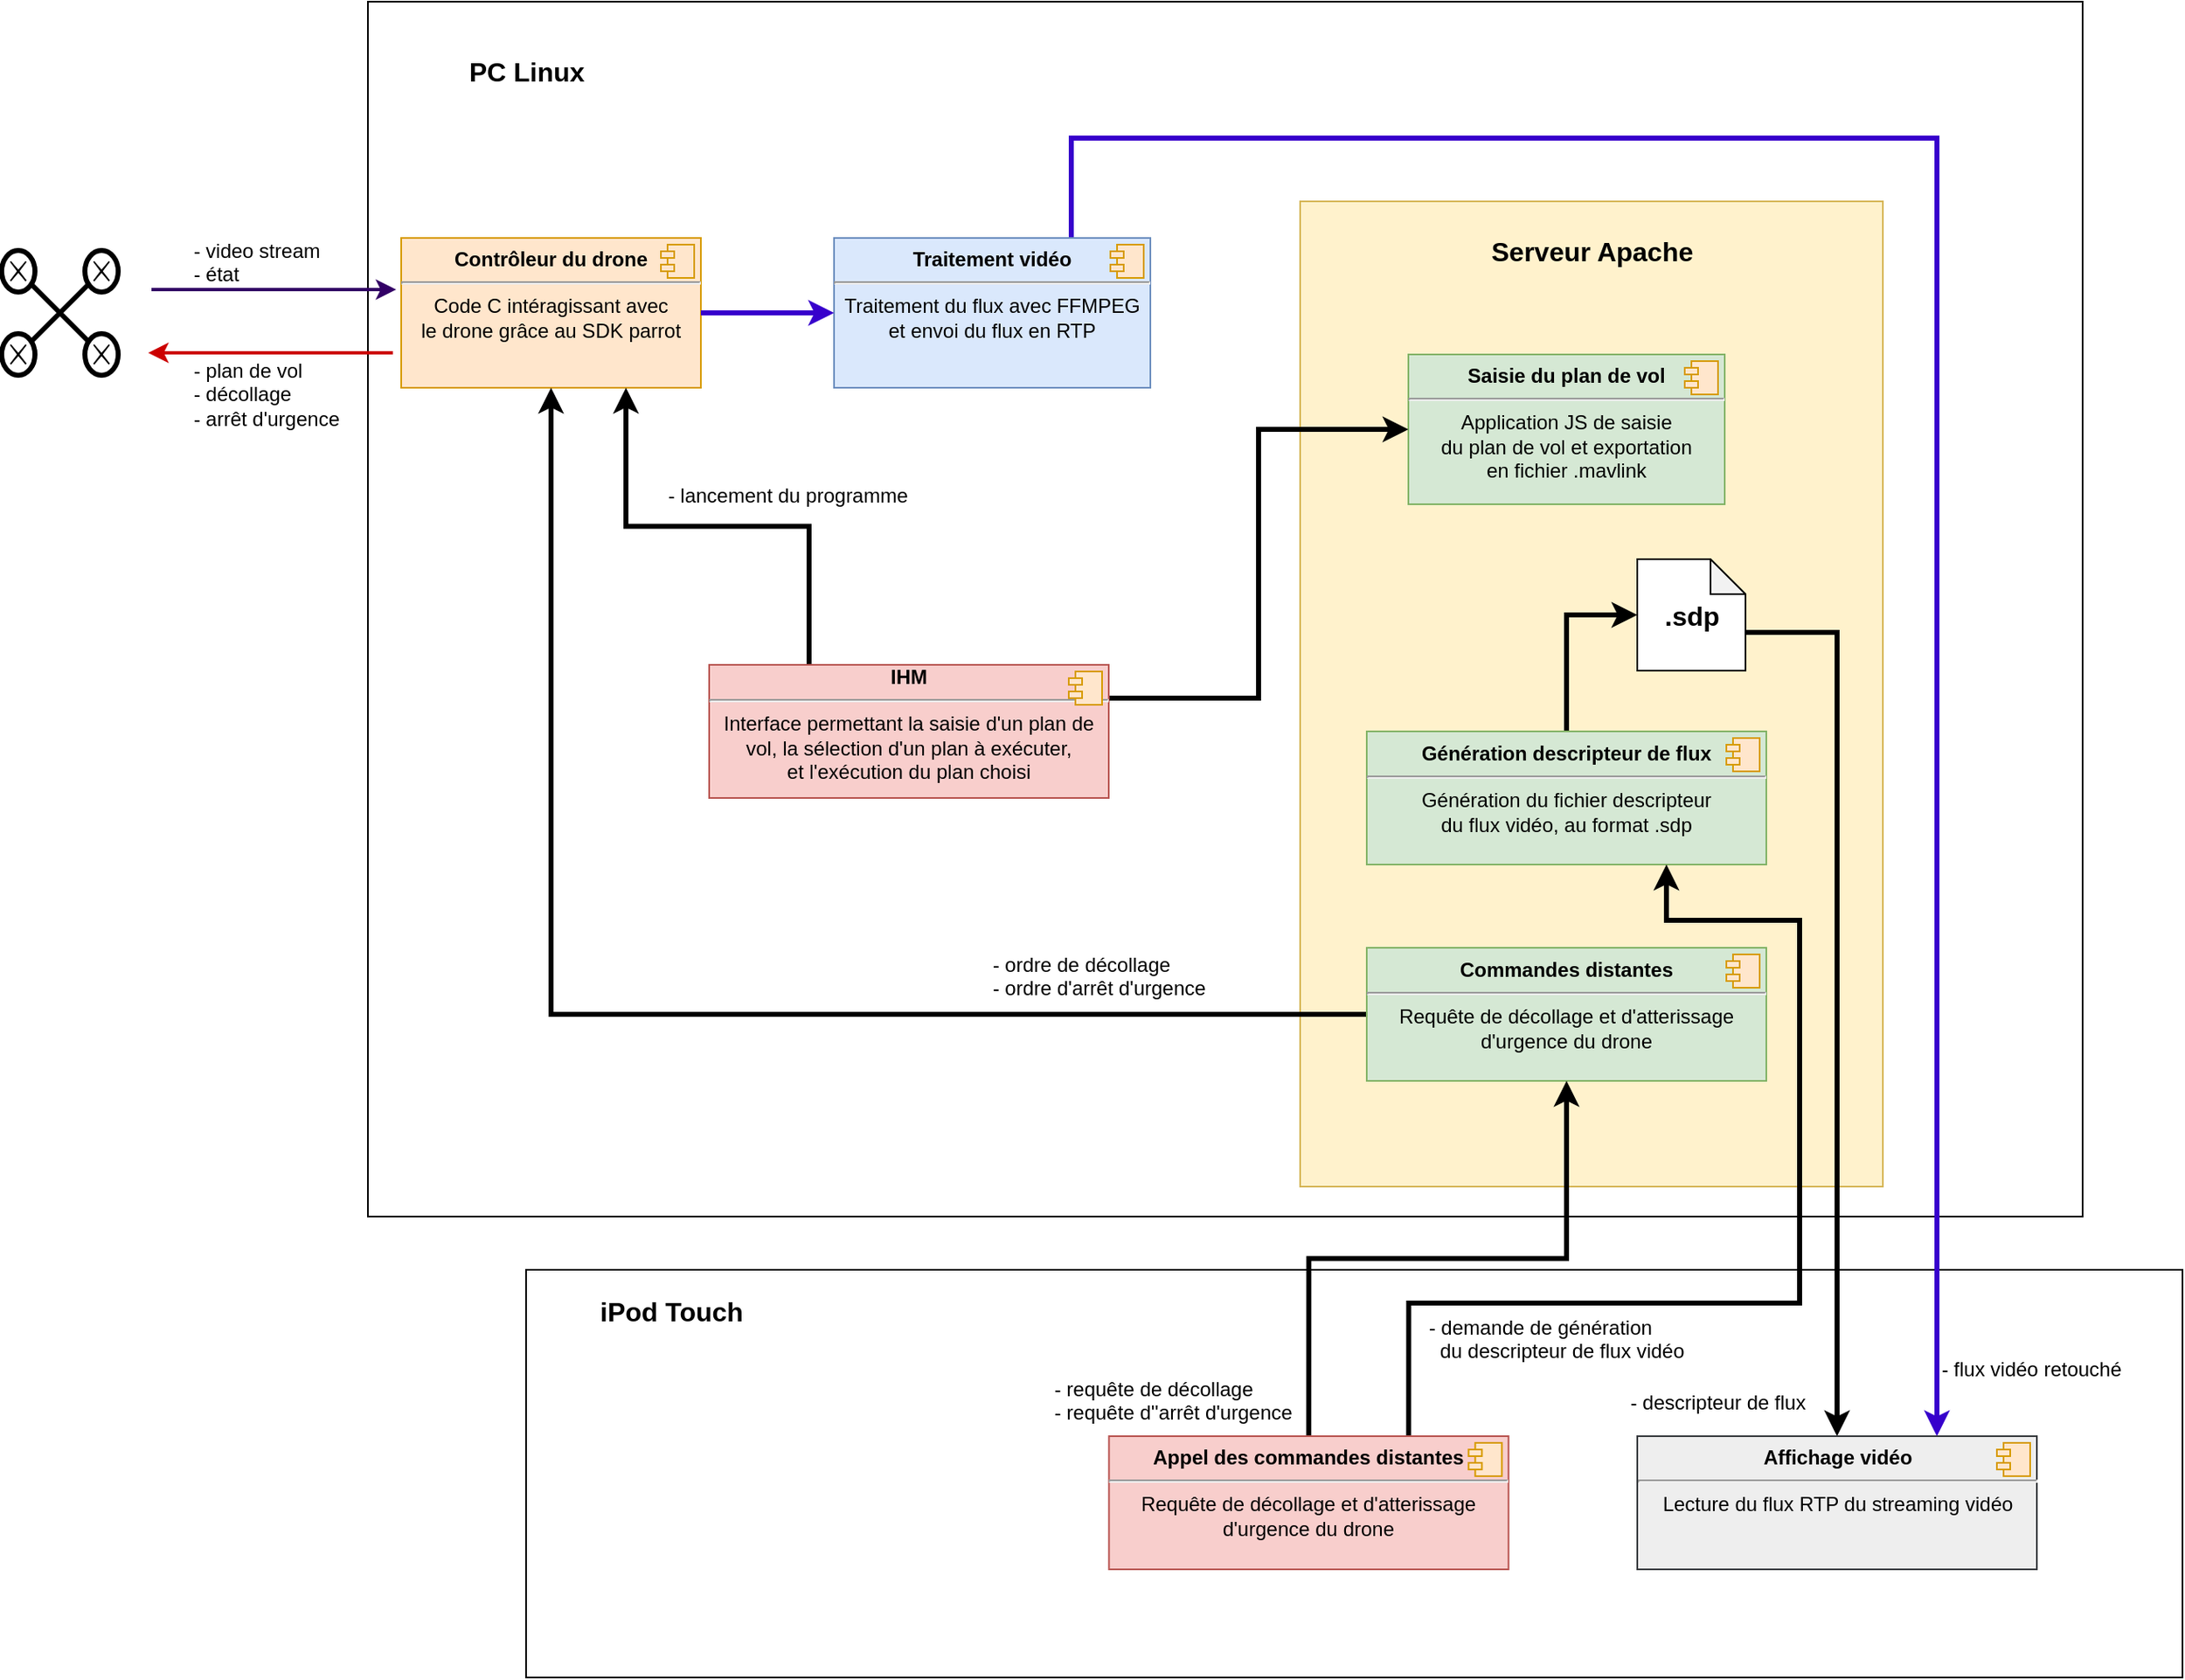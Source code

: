 <mxfile version="10.6.5" type="device"><diagram id="UXq77EIQPH5moOWnhuZ9" name="Page-1"><mxGraphModel dx="1550" dy="2094" grid="1" gridSize="10" guides="1" tooltips="1" connect="1" arrows="1" fold="1" page="1" pageScale="1" pageWidth="850" pageHeight="1100" math="0" shadow="0"><root><mxCell id="0"/><mxCell id="1" parent="0"/><mxCell id="cVz30IGe0pyDaekU_Ifo-68" value="" style="rounded=0;whiteSpace=wrap;html=1;" vertex="1" parent="1"><mxGeometry x="270" y="-62" width="1030" height="730" as="geometry"/></mxCell><mxCell id="cVz30IGe0pyDaekU_Ifo-66" value="" style="rounded=0;whiteSpace=wrap;html=1;" vertex="1" parent="1"><mxGeometry x="365" y="700" width="995" height="245" as="geometry"/></mxCell><mxCell id="cVz30IGe0pyDaekU_Ifo-31" value="" style="rounded=0;whiteSpace=wrap;html=1;fillColor=#fff2cc;strokeColor=#d6b656;" vertex="1" parent="1"><mxGeometry x="830" y="58" width="350" height="592" as="geometry"/></mxCell><mxCell id="cVz30IGe0pyDaekU_Ifo-1" value="&lt;p style=&quot;margin: 0px ; margin-top: 6px ; text-align: center&quot;&gt;&lt;b&gt;Contrôleur du drone&lt;br&gt;&lt;/b&gt;&lt;/p&gt;&lt;hr&gt;&lt;div align=&quot;center&quot;&gt;Code C intéragissant avec &lt;br&gt;&lt;/div&gt;&lt;div align=&quot;center&quot;&gt;le drone grâce au SDK parrot&lt;br&gt;&lt;/div&gt;" style="align=left;overflow=fill;html=1;fillColor=#ffe6cc;strokeColor=#d79b00;" vertex="1" parent="1"><mxGeometry x="290" y="80" width="180" height="90" as="geometry"/></mxCell><mxCell id="cVz30IGe0pyDaekU_Ifo-2" value="" style="shape=component;jettyWidth=8;jettyHeight=4;fillColor=#ffe6cc;strokeColor=#d79b00;" vertex="1" parent="cVz30IGe0pyDaekU_Ifo-1"><mxGeometry x="1" width="20" height="20" relative="1" as="geometry"><mxPoint x="-24" y="4" as="offset"/></mxGeometry></mxCell><mxCell id="cVz30IGe0pyDaekU_Ifo-3" value="" style="shape=umlDestroy;whiteSpace=wrap;html=1;strokeWidth=3;" vertex="1" parent="1"><mxGeometry x="60" y="100" width="50" height="50" as="geometry"/></mxCell><mxCell id="cVz30IGe0pyDaekU_Ifo-5" value="" style="shape=mxgraph.bpmn.shape;html=1;verticalLabelPosition=bottom;labelBackgroundColor=#ffffff;verticalAlign=top;align=center;perimeter=ellipsePerimeter;outlineConnect=0;outline=end;symbol=cancel;" vertex="1" parent="1"><mxGeometry x="50" y="87.5" width="20" height="25" as="geometry"/></mxCell><mxCell id="cVz30IGe0pyDaekU_Ifo-6" value="" style="shape=mxgraph.bpmn.shape;html=1;verticalLabelPosition=bottom;labelBackgroundColor=#ffffff;verticalAlign=top;align=center;perimeter=ellipsePerimeter;outlineConnect=0;outline=end;symbol=cancel;" vertex="1" parent="1"><mxGeometry x="100" y="87.5" width="20" height="25" as="geometry"/></mxCell><mxCell id="cVz30IGe0pyDaekU_Ifo-7" value="" style="shape=mxgraph.bpmn.shape;html=1;verticalLabelPosition=bottom;labelBackgroundColor=#ffffff;verticalAlign=top;align=center;perimeter=ellipsePerimeter;outlineConnect=0;outline=end;symbol=cancel;" vertex="1" parent="1"><mxGeometry x="50" y="137.5" width="20" height="25" as="geometry"/></mxCell><mxCell id="cVz30IGe0pyDaekU_Ifo-8" value="" style="shape=mxgraph.bpmn.shape;html=1;verticalLabelPosition=bottom;labelBackgroundColor=#ffffff;verticalAlign=top;align=center;perimeter=ellipsePerimeter;outlineConnect=0;outline=end;symbol=cancel;" vertex="1" parent="1"><mxGeometry x="100" y="137.5" width="20" height="25" as="geometry"/></mxCell><mxCell id="cVz30IGe0pyDaekU_Ifo-10" value="" style="endArrow=classic;html=1;strokeWidth=2;strokeColor=#330066;" edge="1" parent="1"><mxGeometry width="50" height="50" relative="1" as="geometry"><mxPoint x="140" y="111" as="sourcePoint"/><mxPoint x="287" y="111" as="targetPoint"/></mxGeometry></mxCell><mxCell id="cVz30IGe0pyDaekU_Ifo-11" value="" style="endArrow=classic;html=1;entryX=-0.017;entryY=0.344;entryDx=0;entryDy=0;entryPerimeter=0;strokeColor=#CC0000;strokeWidth=2;" edge="1" parent="1"><mxGeometry width="50" height="50" relative="1" as="geometry"><mxPoint x="285" y="149" as="sourcePoint"/><mxPoint x="138" y="149" as="targetPoint"/></mxGeometry></mxCell><mxCell id="cVz30IGe0pyDaekU_Ifo-12" value="&lt;div&gt;&amp;nbsp;- video stream&lt;/div&gt;&lt;div&gt;&amp;nbsp;- état&lt;br&gt;&lt;/div&gt;" style="text;html=1;resizable=0;points=[];autosize=1;align=left;verticalAlign=top;spacingTop=-4;" vertex="1" parent="1"><mxGeometry x="160" y="78" width="100" height="30" as="geometry"/></mxCell><mxCell id="cVz30IGe0pyDaekU_Ifo-13" value="&lt;div&gt;&amp;nbsp;- plan de vol&lt;/div&gt;&lt;div&gt;&amp;nbsp;- décollage&lt;/div&gt;&lt;div&gt;&amp;nbsp;- arrêt d'urgence&lt;/div&gt;&lt;div&gt;&lt;br&gt;&lt;/div&gt;" style="text;html=1;resizable=0;points=[];autosize=1;align=left;verticalAlign=top;spacingTop=-4;" vertex="1" parent="1"><mxGeometry x="160" y="149.5" width="110" height="60" as="geometry"/></mxCell><mxCell id="cVz30IGe0pyDaekU_Ifo-51" style="edgeStyle=orthogonalEdgeStyle;rounded=0;orthogonalLoop=1;jettySize=auto;html=1;exitX=0.75;exitY=0;exitDx=0;exitDy=0;entryX=0.75;entryY=0;entryDx=0;entryDy=0;strokeColor=#3700CC;strokeWidth=3;fillColor=#6a00ff;" edge="1" parent="1" source="cVz30IGe0pyDaekU_Ifo-16" target="cVz30IGe0pyDaekU_Ifo-39"><mxGeometry relative="1" as="geometry"><Array as="points"><mxPoint x="692" y="20"/><mxPoint x="1212" y="20"/></Array></mxGeometry></mxCell><mxCell id="cVz30IGe0pyDaekU_Ifo-16" value="&lt;p style=&quot;margin: 6px 0px 0px&quot; align=&quot;center&quot;&gt;&lt;b&gt;Traitement vidéo&lt;br&gt;&lt;/b&gt;&lt;/p&gt;&lt;hr align=&quot;center&quot;&gt;&lt;div align=&quot;center&quot;&gt;Traitement du flux avec FFMPEG &lt;br&gt;&lt;/div&gt;&lt;div align=&quot;center&quot;&gt;et envoi du flux en RTP&lt;br&gt;&lt;/div&gt;" style="align=left;overflow=fill;html=1;fillColor=#dae8fc;strokeColor=#6c8ebf;" vertex="1" parent="1"><mxGeometry x="550" y="80" width="190" height="90" as="geometry"/></mxCell><mxCell id="cVz30IGe0pyDaekU_Ifo-17" value="" style="shape=component;jettyWidth=8;jettyHeight=4;fillColor=#ffe6cc;strokeColor=#d79b00;" vertex="1" parent="cVz30IGe0pyDaekU_Ifo-16"><mxGeometry x="1" width="20" height="20" relative="1" as="geometry"><mxPoint x="-24" y="4" as="offset"/></mxGeometry></mxCell><mxCell id="cVz30IGe0pyDaekU_Ifo-18" value="" style="endArrow=classic;html=1;strokeColor=#3700CC;strokeWidth=3;exitX=1;exitY=0.5;exitDx=0;exitDy=0;entryX=0;entryY=0.5;entryDx=0;entryDy=0;fillColor=#6a00ff;" edge="1" parent="1" source="cVz30IGe0pyDaekU_Ifo-1" target="cVz30IGe0pyDaekU_Ifo-16"><mxGeometry width="50" height="50" relative="1" as="geometry"><mxPoint x="500" y="150" as="sourcePoint"/><mxPoint x="550" y="100" as="targetPoint"/></mxGeometry></mxCell><mxCell id="cVz30IGe0pyDaekU_Ifo-19" value="&lt;p style=&quot;margin: 6px 0px 0px&quot; align=&quot;center&quot;&gt;&lt;b&gt;Saisie du plan de vol&lt;br&gt;&lt;/b&gt;&lt;/p&gt;&lt;hr align=&quot;center&quot;&gt;&lt;div align=&quot;center&quot;&gt;Application JS de saisie&lt;/div&gt;&lt;div align=&quot;center&quot;&gt;du plan de vol et exportation&lt;/div&gt;&lt;div align=&quot;center&quot;&gt;en fichier .mavlink&lt;br&gt;&lt;/div&gt;" style="align=left;overflow=fill;html=1;fillColor=#d5e8d4;strokeColor=#82b366;" vertex="1" parent="1"><mxGeometry x="895" y="150" width="190" height="90" as="geometry"/></mxCell><mxCell id="cVz30IGe0pyDaekU_Ifo-20" value="" style="shape=component;jettyWidth=8;jettyHeight=4;fillColor=#ffe6cc;strokeColor=#d79b00;" vertex="1" parent="cVz30IGe0pyDaekU_Ifo-19"><mxGeometry x="1" width="20" height="20" relative="1" as="geometry"><mxPoint x="-24" y="4" as="offset"/></mxGeometry></mxCell><mxCell id="cVz30IGe0pyDaekU_Ifo-45" style="edgeStyle=orthogonalEdgeStyle;rounded=0;orthogonalLoop=1;jettySize=auto;html=1;exitX=0.5;exitY=0;exitDx=0;exitDy=0;entryX=0;entryY=0.5;entryDx=0;entryDy=0;entryPerimeter=0;strokeColor=#000000;strokeWidth=3;" edge="1" parent="1" source="cVz30IGe0pyDaekU_Ifo-21" target="cVz30IGe0pyDaekU_Ifo-33"><mxGeometry relative="1" as="geometry"/></mxCell><mxCell id="cVz30IGe0pyDaekU_Ifo-21" value="&lt;p style=&quot;margin: 6px 0px 0px&quot; align=&quot;center&quot;&gt;&lt;b&gt;Génération descripteur de flux&lt;br&gt;&lt;/b&gt;&lt;/p&gt;&lt;hr align=&quot;center&quot;&gt;&lt;div align=&quot;center&quot;&gt;Génération du fichier descripteur &lt;br&gt;&lt;/div&gt;&lt;div align=&quot;center&quot;&gt;du flux vidéo, au format .sdp&lt;/div&gt;" style="align=left;overflow=fill;html=1;fillColor=#d5e8d4;strokeColor=#82b366;" vertex="1" parent="1"><mxGeometry x="870" y="376.5" width="240" height="80" as="geometry"/></mxCell><mxCell id="cVz30IGe0pyDaekU_Ifo-22" value="" style="shape=component;jettyWidth=8;jettyHeight=4;fillColor=#ffe6cc;strokeColor=#d79b00;" vertex="1" parent="cVz30IGe0pyDaekU_Ifo-21"><mxGeometry x="1" width="20" height="20" relative="1" as="geometry"><mxPoint x="-24" y="4" as="offset"/></mxGeometry></mxCell><mxCell id="cVz30IGe0pyDaekU_Ifo-46" style="edgeStyle=orthogonalEdgeStyle;rounded=0;orthogonalLoop=1;jettySize=auto;html=1;exitX=0;exitY=0.5;exitDx=0;exitDy=0;entryX=0.5;entryY=1;entryDx=0;entryDy=0;strokeColor=#000000;strokeWidth=3;" edge="1" parent="1" source="cVz30IGe0pyDaekU_Ifo-23" target="cVz30IGe0pyDaekU_Ifo-1"><mxGeometry relative="1" as="geometry"/></mxCell><mxCell id="cVz30IGe0pyDaekU_Ifo-23" value="&lt;p style=&quot;margin: 6px 0px 0px&quot; align=&quot;center&quot;&gt;&lt;b&gt;Commandes distantes&lt;br&gt;&lt;/b&gt;&lt;/p&gt;&lt;hr align=&quot;center&quot;&gt;&lt;div align=&quot;center&quot;&gt;Requête de décollage et d'atterissage &lt;br&gt;&lt;/div&gt;&lt;div align=&quot;center&quot;&gt;d'urgence du drone&lt;/div&gt;" style="align=left;overflow=fill;html=1;fillColor=#d5e8d4;strokeColor=#82b366;" vertex="1" parent="1"><mxGeometry x="870" y="506.5" width="240" height="80" as="geometry"/></mxCell><mxCell id="cVz30IGe0pyDaekU_Ifo-24" value="" style="shape=component;jettyWidth=8;jettyHeight=4;fillColor=#ffe6cc;strokeColor=#d79b00;" vertex="1" parent="cVz30IGe0pyDaekU_Ifo-23"><mxGeometry x="1" width="20" height="20" relative="1" as="geometry"><mxPoint x="-24" y="4" as="offset"/></mxGeometry></mxCell><mxCell id="cVz30IGe0pyDaekU_Ifo-29" value="&lt;div&gt;&amp;nbsp;- ordre de décollage&lt;/div&gt;&lt;div&gt;&amp;nbsp;- ordre d'arrêt d'urgence&lt;br&gt;&lt;/div&gt;" style="text;html=1;resizable=0;points=[];autosize=1;align=left;verticalAlign=top;spacingTop=-4;" vertex="1" parent="1"><mxGeometry x="640" y="506.5" width="150" height="30" as="geometry"/></mxCell><mxCell id="cVz30IGe0pyDaekU_Ifo-32" value="&lt;font style=&quot;font-size: 16px&quot;&gt;&lt;b&gt;&lt;font style=&quot;font-size: 16px&quot;&gt;Serveur Apache&lt;/font&gt;&lt;/b&gt;&lt;/font&gt;" style="text;html=1;strokeColor=none;fillColor=none;align=center;verticalAlign=middle;whiteSpace=wrap;rounded=0;" vertex="1" parent="1"><mxGeometry x="937.5" y="74" width="135" height="27" as="geometry"/></mxCell><mxCell id="cVz30IGe0pyDaekU_Ifo-43" style="edgeStyle=orthogonalEdgeStyle;rounded=0;orthogonalLoop=1;jettySize=auto;html=1;exitX=0;exitY=0;exitDx=65;exitDy=44;exitPerimeter=0;entryX=0.5;entryY=0;entryDx=0;entryDy=0;strokeColor=#000000;strokeWidth=3;" edge="1" parent="1" source="cVz30IGe0pyDaekU_Ifo-33" target="cVz30IGe0pyDaekU_Ifo-39"><mxGeometry relative="1" as="geometry"/></mxCell><mxCell id="cVz30IGe0pyDaekU_Ifo-33" value="&lt;b&gt;&lt;font style=&quot;font-size: 16px&quot;&gt;.sdp&lt;/font&gt;&lt;/b&gt;" style="shape=note;whiteSpace=wrap;html=1;backgroundOutline=1;darkOpacity=0.05;size=21;" vertex="1" parent="1"><mxGeometry x="1032.5" y="273" width="65" height="67" as="geometry"/></mxCell><mxCell id="cVz30IGe0pyDaekU_Ifo-44" style="edgeStyle=orthogonalEdgeStyle;rounded=0;orthogonalLoop=1;jettySize=auto;html=1;exitX=0.5;exitY=0;exitDx=0;exitDy=0;entryX=0.5;entryY=1;entryDx=0;entryDy=0;strokeColor=#000000;strokeWidth=3;" edge="1" parent="1" source="cVz30IGe0pyDaekU_Ifo-36" target="cVz30IGe0pyDaekU_Ifo-23"><mxGeometry relative="1" as="geometry"/></mxCell><mxCell id="cVz30IGe0pyDaekU_Ifo-63" style="edgeStyle=orthogonalEdgeStyle;rounded=0;orthogonalLoop=1;jettySize=auto;html=1;exitX=0.75;exitY=0;exitDx=0;exitDy=0;entryX=0.75;entryY=1;entryDx=0;entryDy=0;strokeColor=#000000;strokeWidth=3;" edge="1" parent="1" source="cVz30IGe0pyDaekU_Ifo-36" target="cVz30IGe0pyDaekU_Ifo-21"><mxGeometry relative="1" as="geometry"><Array as="points"><mxPoint x="895" y="720"/><mxPoint x="1130" y="720"/><mxPoint x="1130" y="490"/><mxPoint x="1050" y="490"/></Array></mxGeometry></mxCell><mxCell id="cVz30IGe0pyDaekU_Ifo-36" value="&lt;p style=&quot;margin: 6px 0px 0px&quot; align=&quot;center&quot;&gt;&lt;b&gt;Appel des commandes distantes&lt;br&gt;&lt;/b&gt;&lt;/p&gt;&lt;hr align=&quot;center&quot;&gt;&lt;div align=&quot;center&quot;&gt;Requête de décollage et d'atterissage &lt;br&gt;&lt;/div&gt;&lt;div align=&quot;center&quot;&gt;d'urgence du drone&lt;/div&gt;" style="align=left;overflow=fill;html=1;fillColor=#f8cecc;strokeColor=#b85450;" vertex="1" parent="1"><mxGeometry x="715.167" y="800" width="240" height="80" as="geometry"/></mxCell><mxCell id="cVz30IGe0pyDaekU_Ifo-37" value="" style="shape=component;jettyWidth=8;jettyHeight=4;fillColor=#ffe6cc;strokeColor=#d79b00;" vertex="1" parent="cVz30IGe0pyDaekU_Ifo-36"><mxGeometry x="1" width="20" height="20" relative="1" as="geometry"><mxPoint x="-24" y="4" as="offset"/></mxGeometry></mxCell><mxCell id="cVz30IGe0pyDaekU_Ifo-39" value="&lt;p style=&quot;margin: 6px 0px 0px&quot; align=&quot;center&quot;&gt;&lt;b&gt;Affichage vidéo&lt;br&gt;&lt;/b&gt;&lt;/p&gt;&lt;hr align=&quot;center&quot;&gt;&lt;div align=&quot;center&quot;&gt;Lecture du flux RTP du streaming vidéo &lt;br&gt;&lt;/div&gt;" style="align=left;overflow=fill;html=1;fillColor=#eeeeee;strokeColor=#36393d;" vertex="1" parent="1"><mxGeometry x="1032.5" y="800" width="240" height="80" as="geometry"/></mxCell><mxCell id="cVz30IGe0pyDaekU_Ifo-40" value="" style="shape=component;jettyWidth=8;jettyHeight=4;fillColor=#ffe6cc;strokeColor=#d79b00;" vertex="1" parent="cVz30IGe0pyDaekU_Ifo-39"><mxGeometry x="1" width="20" height="20" relative="1" as="geometry"><mxPoint x="-24" y="4" as="offset"/></mxGeometry></mxCell><mxCell id="cVz30IGe0pyDaekU_Ifo-54" style="edgeStyle=orthogonalEdgeStyle;rounded=0;orthogonalLoop=1;jettySize=auto;html=1;exitX=1;exitY=0.25;exitDx=0;exitDy=0;entryX=0;entryY=0.5;entryDx=0;entryDy=0;strokeColor=#000000;strokeWidth=3;" edge="1" parent="1" source="cVz30IGe0pyDaekU_Ifo-52" target="cVz30IGe0pyDaekU_Ifo-19"><mxGeometry relative="1" as="geometry"/></mxCell><mxCell id="cVz30IGe0pyDaekU_Ifo-55" style="edgeStyle=orthogonalEdgeStyle;rounded=0;orthogonalLoop=1;jettySize=auto;html=1;exitX=0.25;exitY=0;exitDx=0;exitDy=0;entryX=0.75;entryY=1;entryDx=0;entryDy=0;strokeColor=#000000;strokeWidth=3;" edge="1" parent="1" source="cVz30IGe0pyDaekU_Ifo-52" target="cVz30IGe0pyDaekU_Ifo-1"><mxGeometry relative="1" as="geometry"/></mxCell><mxCell id="cVz30IGe0pyDaekU_Ifo-52" value="&lt;div align=&quot;center&quot;&gt;&lt;b&gt;IHM&lt;/b&gt;&lt;/div&gt;&lt;hr align=&quot;center&quot;&gt;&lt;div align=&quot;center&quot;&gt;Interface permettant la saisie d'un plan de &lt;br&gt;&lt;/div&gt;&lt;div align=&quot;center&quot;&gt;vol, la sélection d'un plan à exécuter, &lt;br&gt;&lt;/div&gt;&lt;div align=&quot;center&quot;&gt;et l'exécution du plan choisi&lt;/div&gt;" style="align=left;overflow=fill;html=1;fillColor=#f8cecc;strokeColor=#b85450;" vertex="1" parent="1"><mxGeometry x="475" y="336.5" width="240" height="80" as="geometry"/></mxCell><mxCell id="cVz30IGe0pyDaekU_Ifo-53" value="" style="shape=component;jettyWidth=8;jettyHeight=4;fillColor=#ffe6cc;strokeColor=#d79b00;" vertex="1" parent="cVz30IGe0pyDaekU_Ifo-52"><mxGeometry x="1" width="20" height="20" relative="1" as="geometry"><mxPoint x="-24" y="4" as="offset"/></mxGeometry></mxCell><mxCell id="cVz30IGe0pyDaekU_Ifo-57" value="&amp;nbsp;- lancement du programme" style="text;html=1;resizable=0;points=[];autosize=1;align=left;verticalAlign=top;spacingTop=-4;" vertex="1" parent="1"><mxGeometry x="445" y="225" width="170" height="20" as="geometry"/></mxCell><mxCell id="cVz30IGe0pyDaekU_Ifo-59" value="&amp;nbsp;- flux vidéo retouché" style="text;html=1;resizable=0;points=[];autosize=1;align=left;verticalAlign=top;spacingTop=-4;" vertex="1" parent="1"><mxGeometry x="1209.5" y="750" width="130" height="20" as="geometry"/></mxCell><mxCell id="cVz30IGe0pyDaekU_Ifo-62" value="&amp;nbsp;- descripteur de flux" style="text;html=1;resizable=0;points=[];autosize=1;align=left;verticalAlign=top;spacingTop=-4;" vertex="1" parent="1"><mxGeometry x="1022.5" y="770" width="130" height="20" as="geometry"/></mxCell><mxCell id="cVz30IGe0pyDaekU_Ifo-64" value="&lt;div&gt;&amp;nbsp;- demande de génération &lt;br&gt;&lt;/div&gt;&lt;div&gt;&amp;nbsp;&amp;nbsp; du descripteur de flux vidéo&lt;/div&gt;&lt;div&gt;&lt;br&gt;&lt;/div&gt;" style="text;html=1;resizable=0;points=[];autosize=1;align=left;verticalAlign=top;spacingTop=-4;" vertex="1" parent="1"><mxGeometry x="902" y="725" width="170" height="40" as="geometry"/></mxCell><mxCell id="cVz30IGe0pyDaekU_Ifo-65" value="&lt;div&gt;&amp;nbsp;- requête de décollage&lt;/div&gt;&lt;div&gt;&amp;nbsp;- requête d''arrêt d'urgence&lt;br&gt;&lt;/div&gt;" style="text;html=1;resizable=0;points=[];autosize=1;align=left;verticalAlign=top;spacingTop=-4;" vertex="1" parent="1"><mxGeometry x="677" y="762" width="160" height="30" as="geometry"/></mxCell><mxCell id="cVz30IGe0pyDaekU_Ifo-67" value="&lt;b&gt;&lt;font style=&quot;font-size: 16px&quot;&gt;iPod Touch &lt;/font&gt;&lt;/b&gt;" style="text;html=1;strokeColor=none;fillColor=none;align=center;verticalAlign=middle;whiteSpace=wrap;rounded=0;" vertex="1" parent="1"><mxGeometry x="405" y="715" width="95" height="20" as="geometry"/></mxCell><mxCell id="cVz30IGe0pyDaekU_Ifo-69" value="&lt;b&gt;&lt;font style=&quot;font-size: 16px&quot;&gt;PC Linux&lt;/font&gt;&lt;/b&gt;" style="text;html=1;strokeColor=none;fillColor=none;align=center;verticalAlign=middle;whiteSpace=wrap;rounded=0;" vertex="1" parent="1"><mxGeometry x="317.5" y="-30" width="95" height="20" as="geometry"/></mxCell></root></mxGraphModel></diagram></mxfile>